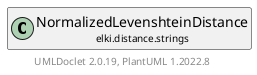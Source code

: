 @startuml
    remove .*\.(Instance|Par|Parameterizer|Factory)$
    set namespaceSeparator none
    hide empty fields
    hide empty methods

    class "<size:14>NormalizedLevenshteinDistance.Par\n<size:10>elki.distance.strings" as elki.distance.strings.NormalizedLevenshteinDistance.Par [[NormalizedLevenshteinDistance.Par.html]] {
        +make(): NormalizedLevenshteinDistance
    }

    interface "<size:14>Parameterizer\n<size:10>elki.utilities.optionhandling" as elki.utilities.optionhandling.Parameterizer [[../../utilities/optionhandling/Parameterizer.html]] {
        {abstract} +make(): Object
    }
    class "<size:14>NormalizedLevenshteinDistance\n<size:10>elki.distance.strings" as elki.distance.strings.NormalizedLevenshteinDistance [[NormalizedLevenshteinDistance.html]]

    elki.utilities.optionhandling.Parameterizer <|.. elki.distance.strings.NormalizedLevenshteinDistance.Par
    elki.distance.strings.NormalizedLevenshteinDistance +-- elki.distance.strings.NormalizedLevenshteinDistance.Par

    center footer UMLDoclet 2.0.19, PlantUML 1.2022.8
@enduml
